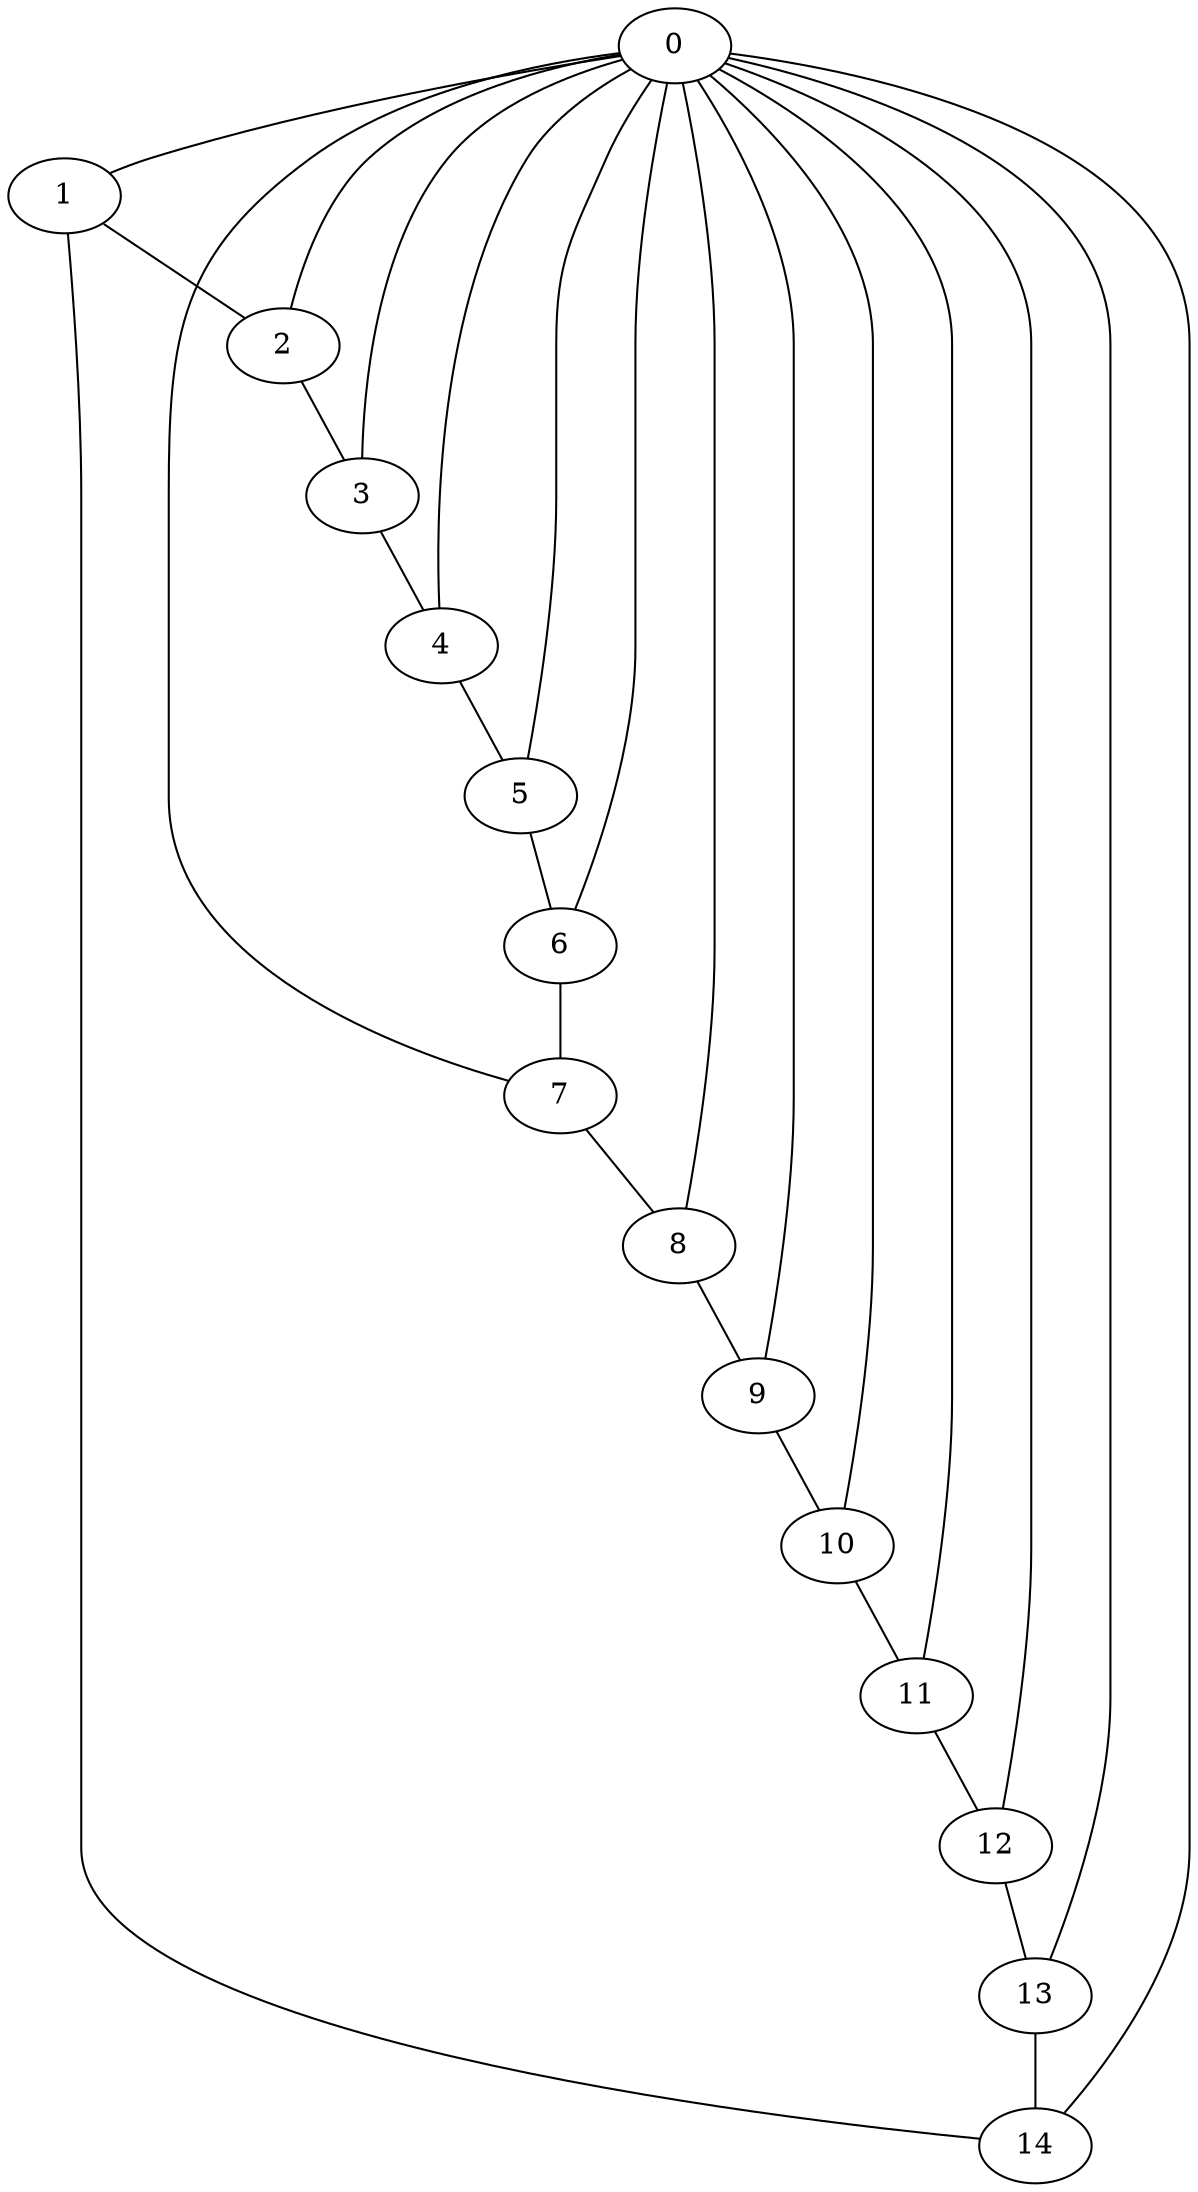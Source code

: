 strict graph {
    1
    5
    9
    13
    10
    3
    7
    11
    4
    8
    2
    12
    0
    6
    14
    1 -- 2 [weight=1]
    1 -- 14 [weight=1]
    5 -- 6 [weight=1]
    9 -- 10 [weight=1]
    13 -- 14 [weight=1]
    10 -- 11 [weight=1]
    3 -- 4 [weight=1]
    7 -- 8 [weight=1]
    11 -- 12 [weight=1]
    4 -- 5 [weight=1]
    8 -- 9 [weight=1]
    2 -- 3 [weight=1]
    12 -- 13 [weight=1]
    0 -- 1 [weight=1]
    0 -- 5 [weight=1]
    0 -- 9 [weight=1]
    0 -- 13 [weight=1]
    0 -- 10 [weight=1]
    0 -- 3 [weight=1]
    0 -- 7 [weight=1]
    0 -- 11 [weight=1]
    0 -- 4 [weight=1]
    0 -- 8 [weight=1]
    0 -- 2 [weight=1]
    0 -- 12 [weight=1]
    0 -- 6 [weight=1]
    0 -- 14 [weight=1]
    6 -- 7 [weight=1]
}
